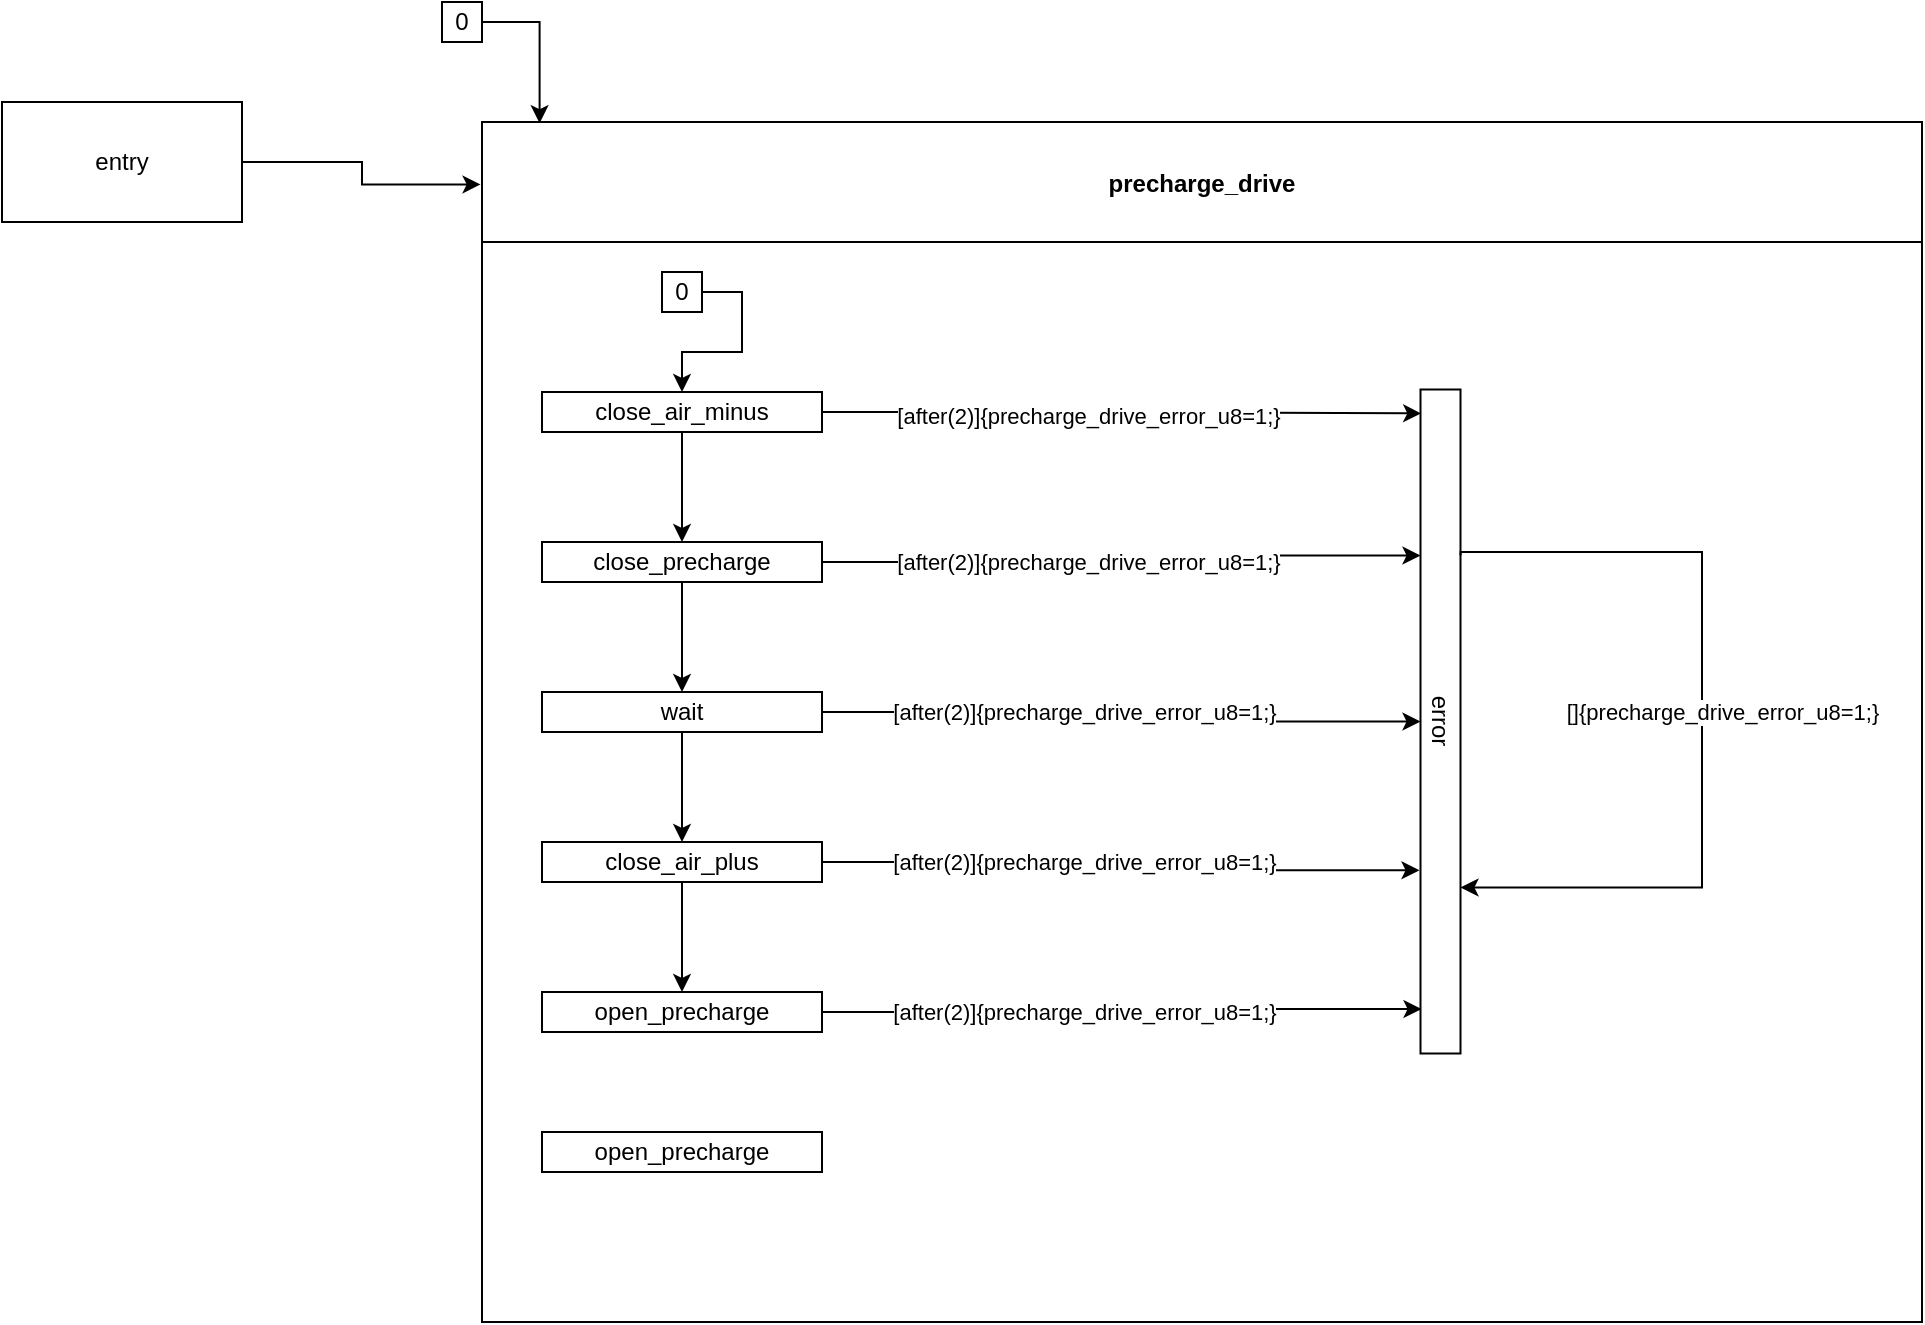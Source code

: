<mxfile version="17.4.5" type="github" pages="2">
  <diagram id="lIlviWQBLWVIYCWAqPnO" name="Page-1">
    <mxGraphModel dx="1038" dy="536" grid="1" gridSize="10" guides="1" tooltips="1" connect="1" arrows="1" fold="1" page="1" pageScale="1" pageWidth="850" pageHeight="1100" math="0" shadow="0">
      <root>
        <mxCell id="0" />
        <mxCell id="1" parent="0" />
        <mxCell id="b6JeTXdj_3USF9PYqRqT-2" style="edgeStyle=orthogonalEdgeStyle;rounded=0;orthogonalLoop=1;jettySize=auto;html=1;exitX=1;exitY=0.5;exitDx=0;exitDy=0;entryX=0.04;entryY=0.001;entryDx=0;entryDy=0;entryPerimeter=0;" parent="1" source="xVcgmiRq6rrFuZcpqfcI-1" target="xVcgmiRq6rrFuZcpqfcI-3" edge="1">
          <mxGeometry relative="1" as="geometry" />
        </mxCell>
        <mxCell id="xVcgmiRq6rrFuZcpqfcI-1" value="0" style="rounded=0;whiteSpace=wrap;html=1;" parent="1" vertex="1">
          <mxGeometry x="260" y="10" width="20" height="20" as="geometry" />
        </mxCell>
        <mxCell id="xVcgmiRq6rrFuZcpqfcI-3" value="precharge_drive" style="swimlane;expand=0;startSize=60;" parent="1" vertex="1">
          <mxGeometry x="280" y="70" width="720" height="600" as="geometry">
            <mxRectangle x="280" y="70" width="140" height="60" as="alternateBounds" />
          </mxGeometry>
        </mxCell>
        <mxCell id="b6JeTXdj_3USF9PYqRqT-7" style="edgeStyle=orthogonalEdgeStyle;rounded=0;orthogonalLoop=1;jettySize=auto;html=1;exitX=1;exitY=0.5;exitDx=0;exitDy=0;entryX=0.5;entryY=0;entryDx=0;entryDy=0;" parent="xVcgmiRq6rrFuZcpqfcI-3" source="xVcgmiRq6rrFuZcpqfcI-47" target="xVcgmiRq6rrFuZcpqfcI-49" edge="1">
          <mxGeometry relative="1" as="geometry" />
        </mxCell>
        <mxCell id="xVcgmiRq6rrFuZcpqfcI-47" value="0" style="rounded=0;whiteSpace=wrap;html=1;" parent="xVcgmiRq6rrFuZcpqfcI-3" vertex="1">
          <mxGeometry x="90" y="75" width="20" height="20" as="geometry" />
        </mxCell>
        <mxCell id="xVcgmiRq6rrFuZcpqfcI-56" style="edgeStyle=orthogonalEdgeStyle;rounded=0;orthogonalLoop=1;jettySize=auto;html=1;exitX=0.5;exitY=1;exitDx=0;exitDy=0;entryX=0.5;entryY=0;entryDx=0;entryDy=0;" parent="xVcgmiRq6rrFuZcpqfcI-3" source="xVcgmiRq6rrFuZcpqfcI-49" target="xVcgmiRq6rrFuZcpqfcI-50" edge="1">
          <mxGeometry relative="1" as="geometry" />
        </mxCell>
        <mxCell id="b6JeTXdj_3USF9PYqRqT-4" style="edgeStyle=orthogonalEdgeStyle;rounded=0;orthogonalLoop=1;jettySize=auto;html=1;exitX=1;exitY=0.5;exitDx=0;exitDy=0;entryX=0.036;entryY=0.983;entryDx=0;entryDy=0;entryPerimeter=0;" parent="xVcgmiRq6rrFuZcpqfcI-3" source="xVcgmiRq6rrFuZcpqfcI-49" target="xVcgmiRq6rrFuZcpqfcI-61" edge="1">
          <mxGeometry relative="1" as="geometry" />
        </mxCell>
        <mxCell id="b6JeTXdj_3USF9PYqRqT-6" value="[after(2)]{precharge_drive_error_u8=1;}" style="edgeLabel;html=1;align=center;verticalAlign=middle;resizable=0;points=[];" parent="b6JeTXdj_3USF9PYqRqT-4" vertex="1" connectable="0">
          <mxGeometry x="-0.117" y="-2" relative="1" as="geometry">
            <mxPoint as="offset" />
          </mxGeometry>
        </mxCell>
        <mxCell id="xVcgmiRq6rrFuZcpqfcI-49" value="close_air_minus" style="rounded=0;whiteSpace=wrap;html=1;" parent="xVcgmiRq6rrFuZcpqfcI-3" vertex="1">
          <mxGeometry x="30" y="135" width="140" height="20" as="geometry" />
        </mxCell>
        <mxCell id="xVcgmiRq6rrFuZcpqfcI-57" style="edgeStyle=orthogonalEdgeStyle;rounded=0;orthogonalLoop=1;jettySize=auto;html=1;exitX=0.5;exitY=1;exitDx=0;exitDy=0;entryX=0.5;entryY=0;entryDx=0;entryDy=0;" parent="xVcgmiRq6rrFuZcpqfcI-3" source="xVcgmiRq6rrFuZcpqfcI-50" target="xVcgmiRq6rrFuZcpqfcI-51" edge="1">
          <mxGeometry relative="1" as="geometry" />
        </mxCell>
        <mxCell id="b6JeTXdj_3USF9PYqRqT-3" style="edgeStyle=orthogonalEdgeStyle;rounded=0;orthogonalLoop=1;jettySize=auto;html=1;exitX=1;exitY=0.5;exitDx=0;exitDy=0;entryX=0.25;entryY=1;entryDx=0;entryDy=0;" parent="xVcgmiRq6rrFuZcpqfcI-3" source="xVcgmiRq6rrFuZcpqfcI-50" target="xVcgmiRq6rrFuZcpqfcI-61" edge="1">
          <mxGeometry relative="1" as="geometry" />
        </mxCell>
        <mxCell id="b6JeTXdj_3USF9PYqRqT-5" value="[after(2)]{precharge_drive_error_u8=1;}" style="edgeLabel;html=1;align=center;verticalAlign=middle;resizable=0;points=[];" parent="b6JeTXdj_3USF9PYqRqT-3" vertex="1" connectable="0">
          <mxGeometry x="-0.124" relative="1" as="geometry">
            <mxPoint as="offset" />
          </mxGeometry>
        </mxCell>
        <mxCell id="xVcgmiRq6rrFuZcpqfcI-50" value="close_precharge" style="rounded=0;whiteSpace=wrap;html=1;" parent="xVcgmiRq6rrFuZcpqfcI-3" vertex="1">
          <mxGeometry x="30" y="210" width="140" height="20" as="geometry" />
        </mxCell>
        <mxCell id="xVcgmiRq6rrFuZcpqfcI-58" style="edgeStyle=orthogonalEdgeStyle;rounded=0;orthogonalLoop=1;jettySize=auto;html=1;exitX=0.5;exitY=1;exitDx=0;exitDy=0;entryX=0.5;entryY=0;entryDx=0;entryDy=0;" parent="xVcgmiRq6rrFuZcpqfcI-3" source="xVcgmiRq6rrFuZcpqfcI-51" target="xVcgmiRq6rrFuZcpqfcI-52" edge="1">
          <mxGeometry relative="1" as="geometry" />
        </mxCell>
        <mxCell id="xVcgmiRq6rrFuZcpqfcI-67" style="edgeStyle=orthogonalEdgeStyle;rounded=0;orthogonalLoop=1;jettySize=auto;html=1;exitX=1;exitY=0.5;exitDx=0;exitDy=0;entryX=0.5;entryY=1;entryDx=0;entryDy=0;" parent="xVcgmiRq6rrFuZcpqfcI-3" source="xVcgmiRq6rrFuZcpqfcI-51" target="xVcgmiRq6rrFuZcpqfcI-61" edge="1">
          <mxGeometry relative="1" as="geometry" />
        </mxCell>
        <mxCell id="xVcgmiRq6rrFuZcpqfcI-77" value="[after(2)]{precharge_drive_error_u8=1;}" style="edgeLabel;html=1;align=center;verticalAlign=middle;resizable=0;points=[];" parent="xVcgmiRq6rrFuZcpqfcI-67" vertex="1" connectable="0">
          <mxGeometry x="-0.145" relative="1" as="geometry">
            <mxPoint x="1" as="offset" />
          </mxGeometry>
        </mxCell>
        <mxCell id="xVcgmiRq6rrFuZcpqfcI-51" value="wait" style="rounded=0;whiteSpace=wrap;html=1;" parent="xVcgmiRq6rrFuZcpqfcI-3" vertex="1">
          <mxGeometry x="30" y="285" width="140" height="20" as="geometry" />
        </mxCell>
        <mxCell id="xVcgmiRq6rrFuZcpqfcI-59" style="edgeStyle=orthogonalEdgeStyle;rounded=0;orthogonalLoop=1;jettySize=auto;html=1;exitX=0.5;exitY=1;exitDx=0;exitDy=0;entryX=0.5;entryY=0;entryDx=0;entryDy=0;" parent="xVcgmiRq6rrFuZcpqfcI-3" source="xVcgmiRq6rrFuZcpqfcI-52" target="xVcgmiRq6rrFuZcpqfcI-53" edge="1">
          <mxGeometry relative="1" as="geometry" />
        </mxCell>
        <mxCell id="xVcgmiRq6rrFuZcpqfcI-68" style="edgeStyle=orthogonalEdgeStyle;rounded=0;orthogonalLoop=1;jettySize=auto;html=1;exitX=1;exitY=0.5;exitDx=0;exitDy=0;entryX=0.724;entryY=1.025;entryDx=0;entryDy=0;entryPerimeter=0;" parent="xVcgmiRq6rrFuZcpqfcI-3" source="xVcgmiRq6rrFuZcpqfcI-52" target="xVcgmiRq6rrFuZcpqfcI-61" edge="1">
          <mxGeometry relative="1" as="geometry" />
        </mxCell>
        <mxCell id="xVcgmiRq6rrFuZcpqfcI-76" value="[after(2)]{precharge_drive_error_u8=1;}" style="edgeLabel;html=1;align=center;verticalAlign=middle;resizable=0;points=[];" parent="xVcgmiRq6rrFuZcpqfcI-68" vertex="1" connectable="0">
          <mxGeometry x="-0.67" y="-1" relative="1" as="geometry">
            <mxPoint x="81" y="-1" as="offset" />
          </mxGeometry>
        </mxCell>
        <mxCell id="xVcgmiRq6rrFuZcpqfcI-52" value="close_air_plus" style="rounded=0;whiteSpace=wrap;html=1;" parent="xVcgmiRq6rrFuZcpqfcI-3" vertex="1">
          <mxGeometry x="30" y="360" width="140" height="20" as="geometry" />
        </mxCell>
        <mxCell id="xVcgmiRq6rrFuZcpqfcI-69" style="edgeStyle=orthogonalEdgeStyle;rounded=0;orthogonalLoop=1;jettySize=auto;html=1;exitX=1;exitY=0.5;exitDx=0;exitDy=0;entryX=0.933;entryY=0.975;entryDx=0;entryDy=0;entryPerimeter=0;" parent="xVcgmiRq6rrFuZcpqfcI-3" source="xVcgmiRq6rrFuZcpqfcI-53" target="xVcgmiRq6rrFuZcpqfcI-61" edge="1">
          <mxGeometry relative="1" as="geometry" />
        </mxCell>
        <mxCell id="xVcgmiRq6rrFuZcpqfcI-73" value="[after(2)]{precharge_drive_error_u8=1;}" style="edgeLabel;html=1;align=center;verticalAlign=middle;resizable=0;points=[];" parent="xVcgmiRq6rrFuZcpqfcI-69" vertex="1" connectable="0">
          <mxGeometry x="-0.28" relative="1" as="geometry">
            <mxPoint x="22" as="offset" />
          </mxGeometry>
        </mxCell>
        <mxCell id="xVcgmiRq6rrFuZcpqfcI-53" value="open_precharge" style="rounded=0;whiteSpace=wrap;html=1;" parent="xVcgmiRq6rrFuZcpqfcI-3" vertex="1">
          <mxGeometry x="30" y="435" width="140" height="20" as="geometry" />
        </mxCell>
        <mxCell id="xVcgmiRq6rrFuZcpqfcI-61" value="error" style="rounded=0;whiteSpace=wrap;html=1;rotation=90;" parent="xVcgmiRq6rrFuZcpqfcI-3" vertex="1">
          <mxGeometry x="313.25" y="289.75" width="332" height="20" as="geometry" />
        </mxCell>
        <mxCell id="xVcgmiRq6rrFuZcpqfcI-71" style="edgeStyle=orthogonalEdgeStyle;rounded=0;orthogonalLoop=1;jettySize=auto;html=1;exitX=0.25;exitY=0;exitDx=0;exitDy=0;entryX=0.75;entryY=0;entryDx=0;entryDy=0;" parent="xVcgmiRq6rrFuZcpqfcI-3" source="xVcgmiRq6rrFuZcpqfcI-61" target="xVcgmiRq6rrFuZcpqfcI-61" edge="1">
          <mxGeometry relative="1" as="geometry">
            <Array as="points">
              <mxPoint x="489" y="215" />
              <mxPoint x="610" y="215" />
              <mxPoint x="610" y="383" />
            </Array>
          </mxGeometry>
        </mxCell>
        <mxCell id="xVcgmiRq6rrFuZcpqfcI-72" value="[]{precharge_drive_error_u8=1;}" style="edgeLabel;html=1;align=center;verticalAlign=middle;resizable=0;points=[];" parent="xVcgmiRq6rrFuZcpqfcI-71" vertex="1" connectable="0">
          <mxGeometry x="0.114" y="-1" relative="1" as="geometry">
            <mxPoint x="11" y="-27" as="offset" />
          </mxGeometry>
        </mxCell>
        <mxCell id="aV2dpvk5kzpu0qqHtby8-1" value="open_precharge" style="rounded=0;whiteSpace=wrap;html=1;" vertex="1" parent="xVcgmiRq6rrFuZcpqfcI-3">
          <mxGeometry x="30" y="505" width="140" height="20" as="geometry" />
        </mxCell>
        <mxCell id="WjWA9HT5s3ET_RtqXO53-1" style="edgeStyle=orthogonalEdgeStyle;rounded=0;orthogonalLoop=1;jettySize=auto;html=1;exitX=1;exitY=0.5;exitDx=0;exitDy=0;entryX=-0.001;entryY=0.052;entryDx=0;entryDy=0;entryPerimeter=0;" edge="1" parent="1" source="w0OVLhh0friMSVnt3t83-1" target="xVcgmiRq6rrFuZcpqfcI-3">
          <mxGeometry relative="1" as="geometry" />
        </mxCell>
        <UserObject label="entry" link="data:page/id,Lu2kbEV4Iwm4Asy2CUvd" id="w0OVLhh0friMSVnt3t83-1">
          <mxCell style="whiteSpace=wrap;html=1;" vertex="1" parent="1">
            <mxGeometry x="40" y="60" width="120" height="60" as="geometry" />
          </mxCell>
        </UserObject>
      </root>
    </mxGraphModel>
  </diagram>
  <diagram id="Lu2kbEV4Iwm4Asy2CUvd" name="entry">
    <mxGraphModel dx="1038" dy="536" grid="1" gridSize="10" guides="1" tooltips="1" connect="1" arrows="1" fold="1" page="1" pageScale="1" pageWidth="850" pageHeight="1100" math="0" shadow="0">
      <root>
        <mxCell id="0" />
        <mxCell id="1" parent="0" />
      </root>
    </mxGraphModel>
  </diagram>
</mxfile>
